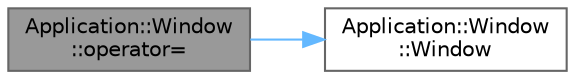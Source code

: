 digraph "Application::Window::operator="
{
 // LATEX_PDF_SIZE
  bgcolor="transparent";
  edge [fontname=Helvetica,fontsize=10,labelfontname=Helvetica,labelfontsize=10];
  node [fontname=Helvetica,fontsize=10,shape=box,height=0.2,width=0.4];
  rankdir="LR";
  Node1 [id="Node000001",label="Application::Window\l::operator=",height=0.2,width=0.4,color="gray40", fillcolor="grey60", style="filled", fontcolor="black",tooltip=" "];
  Node1 -> Node2 [id="edge1_Node000001_Node000002",color="steelblue1",style="solid",tooltip=" "];
  Node2 [id="Node000002",label="Application::Window\l::Window",height=0.2,width=0.4,color="grey40", fillcolor="white", style="filled",URL="$class_application_1_1_window.html#a7328cefe7f392055b6676d1328abf796",tooltip="Constructor por defecto."];
}
